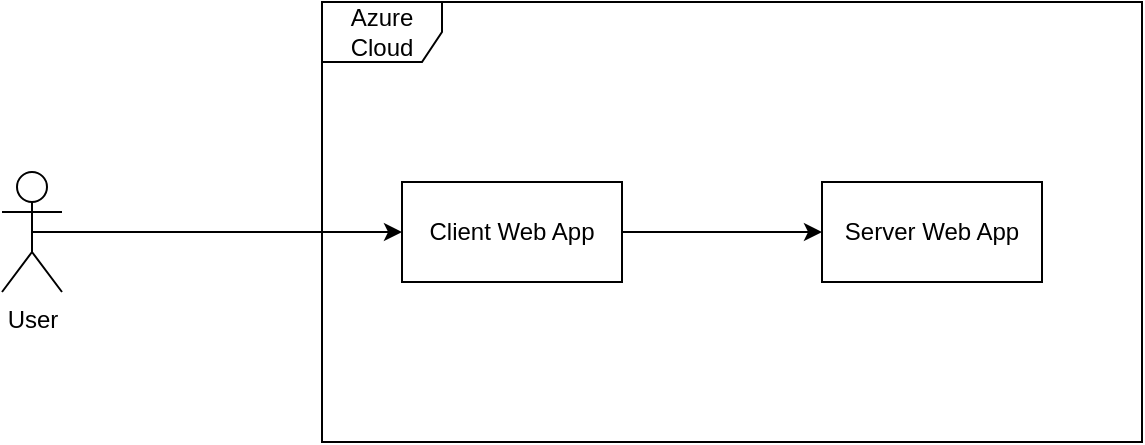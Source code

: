 <mxfile version="21.5.0" type="github" pages="2">
  <diagram id="mf1_24pirNJDJnmBQIZF" name="System">
    <mxGraphModel dx="1386" dy="1296" grid="1" gridSize="10" guides="1" tooltips="1" connect="1" arrows="1" fold="1" page="1" pageScale="1" pageWidth="827" pageHeight="1169" math="0" shadow="0">
      <root>
        <mxCell id="0" />
        <mxCell id="1" parent="0" />
        <mxCell id="oyqHgWKHyaxoz4EY2Qdg-1" value="&lt;div&gt;Azure Cloud&lt;br&gt;&lt;/div&gt;" style="shape=umlFrame;whiteSpace=wrap;html=1;pointerEvents=0;" vertex="1" parent="1">
          <mxGeometry x="190" y="50" width="410" height="220" as="geometry" />
        </mxCell>
        <mxCell id="LxvifpomA6Tm0CeSc9nq-3" style="edgeStyle=orthogonalEdgeStyle;rounded=0;orthogonalLoop=1;jettySize=auto;html=1;entryX=0;entryY=0.5;entryDx=0;entryDy=0;" edge="1" parent="1" source="oyqHgWKHyaxoz4EY2Qdg-2" target="oyqHgWKHyaxoz4EY2Qdg-17">
          <mxGeometry relative="1" as="geometry" />
        </mxCell>
        <mxCell id="oyqHgWKHyaxoz4EY2Qdg-2" value="Client Web App" style="html=1;whiteSpace=wrap;" vertex="1" parent="1">
          <mxGeometry x="230" y="140" width="110" height="50" as="geometry" />
        </mxCell>
        <mxCell id="LxvifpomA6Tm0CeSc9nq-2" style="edgeStyle=orthogonalEdgeStyle;rounded=0;orthogonalLoop=1;jettySize=auto;html=1;exitX=0.5;exitY=0.5;exitDx=0;exitDy=0;exitPerimeter=0;" edge="1" parent="1" source="oyqHgWKHyaxoz4EY2Qdg-5" target="oyqHgWKHyaxoz4EY2Qdg-2">
          <mxGeometry relative="1" as="geometry" />
        </mxCell>
        <mxCell id="oyqHgWKHyaxoz4EY2Qdg-5" value="User" style="shape=umlActor;verticalLabelPosition=bottom;verticalAlign=top;html=1;" vertex="1" parent="1">
          <mxGeometry x="30" y="135" width="30" height="60" as="geometry" />
        </mxCell>
        <mxCell id="oyqHgWKHyaxoz4EY2Qdg-17" value="Server Web App" style="html=1;whiteSpace=wrap;" vertex="1" parent="1">
          <mxGeometry x="440" y="140" width="110" height="50" as="geometry" />
        </mxCell>
      </root>
    </mxGraphModel>
  </diagram>
  <diagram name="Authorization Flow" id="i_En7mrkE44FDxEYOter">
    <mxGraphModel dx="1386" dy="1296" grid="1" gridSize="10" guides="1" tooltips="1" connect="1" arrows="1" fold="1" page="1" pageScale="1" pageWidth="827" pageHeight="1169" math="0" shadow="0">
      <root>
        <mxCell id="0" />
        <mxCell id="1" parent="0" />
        <mxCell id="_YFBwFGFEGPboJ0QfdKy-5" value="&lt;div&gt;Azure Cloud&lt;br&gt;&lt;/div&gt;" style="shape=umlFrame;whiteSpace=wrap;html=1;pointerEvents=0;" vertex="1" parent="1">
          <mxGeometry x="190" y="50" width="630" height="660" as="geometry" />
        </mxCell>
        <mxCell id="_YFBwFGFEGPboJ0QfdKy-21" value="Client Web App" style="html=1;whiteSpace=wrap;" vertex="1" parent="1">
          <mxGeometry x="220" y="160" width="110" height="50" as="geometry" />
        </mxCell>
        <mxCell id="_YFBwFGFEGPboJ0QfdKy-29" style="edgeStyle=orthogonalEdgeStyle;rounded=0;orthogonalLoop=1;jettySize=auto;html=1;" edge="1" parent="1" source="_YFBwFGFEGPboJ0QfdKy-22" target="_YFBwFGFEGPboJ0QfdKy-25">
          <mxGeometry relative="1" as="geometry">
            <mxPoint x="260" y="270" as="targetPoint" />
            <Array as="points">
              <mxPoint x="230" y="280" />
              <mxPoint x="230" y="280" />
            </Array>
          </mxGeometry>
        </mxCell>
        <mxCell id="_YFBwFGFEGPboJ0QfdKy-30" value="Get resource" style="edgeLabel;html=1;align=center;verticalAlign=middle;resizable=0;points=[];" vertex="1" connectable="0" parent="_YFBwFGFEGPboJ0QfdKy-29">
          <mxGeometry x="-0.188" y="3" relative="1" as="geometry">
            <mxPoint as="offset" />
          </mxGeometry>
        </mxCell>
        <mxCell id="_YFBwFGFEGPboJ0QfdKy-22" value="User" style="shape=umlActor;verticalLabelPosition=bottom;verticalAlign=top;html=1;" vertex="1" parent="1">
          <mxGeometry x="70" y="250" width="30" height="60" as="geometry" />
        </mxCell>
        <mxCell id="_YFBwFGFEGPboJ0QfdKy-33" style="edgeStyle=elbowEdgeStyle;rounded=0;orthogonalLoop=1;jettySize=auto;html=1;elbow=vertical;curved=0;" edge="1" parent="1" source="_YFBwFGFEGPboJ0QfdKy-25" target="_YFBwFGFEGPboJ0QfdKy-28">
          <mxGeometry relative="1" as="geometry">
            <Array as="points">
              <mxPoint x="380" y="310" />
            </Array>
          </mxGeometry>
        </mxCell>
        <mxCell id="_YFBwFGFEGPboJ0QfdKy-34" value="Create identity token" style="edgeLabel;html=1;align=center;verticalAlign=middle;resizable=0;points=[];" vertex="1" connectable="0" parent="_YFBwFGFEGPboJ0QfdKy-33">
          <mxGeometry x="-0.24" y="2" relative="1" as="geometry">
            <mxPoint x="34" y="-8" as="offset" />
          </mxGeometry>
        </mxCell>
        <mxCell id="_YFBwFGFEGPboJ0QfdKy-39" style="edgeStyle=elbowEdgeStyle;rounded=0;orthogonalLoop=1;jettySize=auto;html=1;elbow=vertical;curved=0;" edge="1" parent="1" source="_YFBwFGFEGPboJ0QfdKy-25" target="_YFBwFGFEGPboJ0QfdKy-27">
          <mxGeometry relative="1" as="geometry">
            <Array as="points">
              <mxPoint x="440" y="390" />
              <mxPoint x="530" y="420" />
              <mxPoint x="620" y="360" />
              <mxPoint x="500" y="400" />
            </Array>
          </mxGeometry>
        </mxCell>
        <mxCell id="_YFBwFGFEGPboJ0QfdKy-40" value="Get server resource" style="edgeLabel;html=1;align=center;verticalAlign=middle;resizable=0;points=[];" vertex="1" connectable="0" parent="_YFBwFGFEGPboJ0QfdKy-39">
          <mxGeometry x="-0.712" y="1" relative="1" as="geometry">
            <mxPoint x="38" y="-9" as="offset" />
          </mxGeometry>
        </mxCell>
        <mxCell id="_YFBwFGFEGPboJ0QfdKy-25" value="" style="html=1;points=[];perimeter=orthogonalPerimeter;outlineConnect=0;targetShapes=umlLifeline;portConstraint=eastwest;newEdgeStyle={&quot;edgeStyle&quot;:&quot;elbowEdgeStyle&quot;,&quot;elbow&quot;:&quot;vertical&quot;,&quot;curved&quot;:0,&quot;rounded&quot;:0};" vertex="1" parent="1">
          <mxGeometry x="270" y="230" width="10" height="440" as="geometry" />
        </mxCell>
        <mxCell id="_YFBwFGFEGPboJ0QfdKy-41" style="edgeStyle=elbowEdgeStyle;rounded=0;orthogonalLoop=1;jettySize=auto;html=1;elbow=vertical;curved=0;" edge="1" parent="1" source="_YFBwFGFEGPboJ0QfdKy-27" target="_YFBwFGFEGPboJ0QfdKy-28">
          <mxGeometry relative="1" as="geometry">
            <Array as="points">
              <mxPoint x="600" y="440" />
            </Array>
          </mxGeometry>
        </mxCell>
        <mxCell id="_YFBwFGFEGPboJ0QfdKy-42" value="Validates Token" style="edgeLabel;html=1;align=center;verticalAlign=middle;resizable=0;points=[];" vertex="1" connectable="0" parent="_YFBwFGFEGPboJ0QfdKy-41">
          <mxGeometry x="0.173" relative="1" as="geometry">
            <mxPoint x="19" as="offset" />
          </mxGeometry>
        </mxCell>
        <mxCell id="_YFBwFGFEGPboJ0QfdKy-43" value="Token is valid" style="html=1;verticalAlign=bottom;endArrow=open;dashed=1;endSize=8;edgeStyle=elbowEdgeStyle;elbow=vertical;curved=0;rounded=0;" edge="1" parent="1">
          <mxGeometry relative="1" as="geometry">
            <mxPoint x="490" y="490" as="sourcePoint" />
            <mxPoint x="710" y="490" as="targetPoint" />
            <mxPoint as="offset" />
          </mxGeometry>
        </mxCell>
        <mxCell id="_YFBwFGFEGPboJ0QfdKy-24" value="Managed Identity Server" style="html=1;whiteSpace=wrap;" vertex="1" parent="1">
          <mxGeometry x="430" y="160" width="110" height="50" as="geometry" />
        </mxCell>
        <mxCell id="_YFBwFGFEGPboJ0QfdKy-28" value="" style="html=1;points=[];perimeter=orthogonalPerimeter;outlineConnect=0;targetShapes=umlLifeline;portConstraint=eastwest;newEdgeStyle={&quot;edgeStyle&quot;:&quot;elbowEdgeStyle&quot;,&quot;elbow&quot;:&quot;vertical&quot;,&quot;curved&quot;:0,&quot;rounded&quot;:0};" vertex="1" parent="1">
          <mxGeometry x="480" y="225.28" width="10" height="454.72" as="geometry" />
        </mxCell>
        <mxCell id="_YFBwFGFEGPboJ0QfdKy-37" value="Retrieves Identity Token" style="html=1;verticalAlign=bottom;endArrow=open;dashed=1;endSize=8;edgeStyle=elbowEdgeStyle;elbow=vertical;curved=0;rounded=0;" edge="1" parent="1" target="_YFBwFGFEGPboJ0QfdKy-25">
          <mxGeometry x="0.189" relative="1" as="geometry">
            <mxPoint x="480" y="421.111" as="sourcePoint" />
            <mxPoint x="400" y="421.111" as="targetPoint" />
            <Array as="points">
              <mxPoint x="430" y="350" />
              <mxPoint x="410" y="390" />
            </Array>
            <mxPoint as="offset" />
          </mxGeometry>
        </mxCell>
        <mxCell id="_YFBwFGFEGPboJ0QfdKy-23" value="Server Web App" style="html=1;whiteSpace=wrap;" vertex="1" parent="1">
          <mxGeometry x="660" y="160" width="110" height="50" as="geometry" />
        </mxCell>
        <mxCell id="_YFBwFGFEGPboJ0QfdKy-27" value="" style="html=1;points=[];perimeter=orthogonalPerimeter;outlineConnect=0;targetShapes=umlLifeline;portConstraint=eastwest;newEdgeStyle={&quot;edgeStyle&quot;:&quot;elbowEdgeStyle&quot;,&quot;elbow&quot;:&quot;vertical&quot;,&quot;curved&quot;:0,&quot;rounded&quot;:0};" vertex="1" parent="1">
          <mxGeometry x="710" y="226.67" width="10" height="453.33" as="geometry" />
        </mxCell>
        <mxCell id="_YFBwFGFEGPboJ0QfdKy-52" value="Server resource successfull" style="html=1;verticalAlign=bottom;endArrow=open;dashed=1;endSize=8;edgeStyle=elbowEdgeStyle;elbow=vertical;curved=0;rounded=0;" edge="1" parent="1">
          <mxGeometry x="0.488" relative="1" as="geometry">
            <mxPoint x="710" y="640" as="sourcePoint" />
            <mxPoint x="280" y="640" as="targetPoint" />
            <mxPoint as="offset" />
          </mxGeometry>
        </mxCell>
        <mxCell id="_YFBwFGFEGPboJ0QfdKy-53" value="" style="html=1;points=[];perimeter=orthogonalPerimeter;outlineConnect=0;targetShapes=umlLifeline;portConstraint=eastwest;newEdgeStyle={&quot;edgeStyle&quot;:&quot;elbowEdgeStyle&quot;,&quot;elbow&quot;:&quot;vertical&quot;,&quot;curved&quot;:0,&quot;rounded&quot;:0};" vertex="1" parent="1">
          <mxGeometry x="630" y="530" width="10" height="80" as="geometry" />
        </mxCell>
        <mxCell id="_YFBwFGFEGPboJ0QfdKy-54" value="Authorize" style="html=1;verticalAlign=bottom;endArrow=block;edgeStyle=elbowEdgeStyle;elbow=vertical;curved=0;rounded=0;" edge="1" target="_YFBwFGFEGPboJ0QfdKy-53" parent="1">
          <mxGeometry relative="1" as="geometry">
            <mxPoint x="710" y="530" as="sourcePoint" />
          </mxGeometry>
        </mxCell>
        <mxCell id="_YFBwFGFEGPboJ0QfdKy-55" value="success" style="html=1;verticalAlign=bottom;endArrow=open;dashed=1;endSize=8;edgeStyle=elbowEdgeStyle;elbow=vertical;curved=0;rounded=0;" edge="1" source="_YFBwFGFEGPboJ0QfdKy-53" parent="1">
          <mxGeometry relative="1" as="geometry">
            <mxPoint x="710" y="605" as="targetPoint" />
          </mxGeometry>
        </mxCell>
      </root>
    </mxGraphModel>
  </diagram>
</mxfile>
